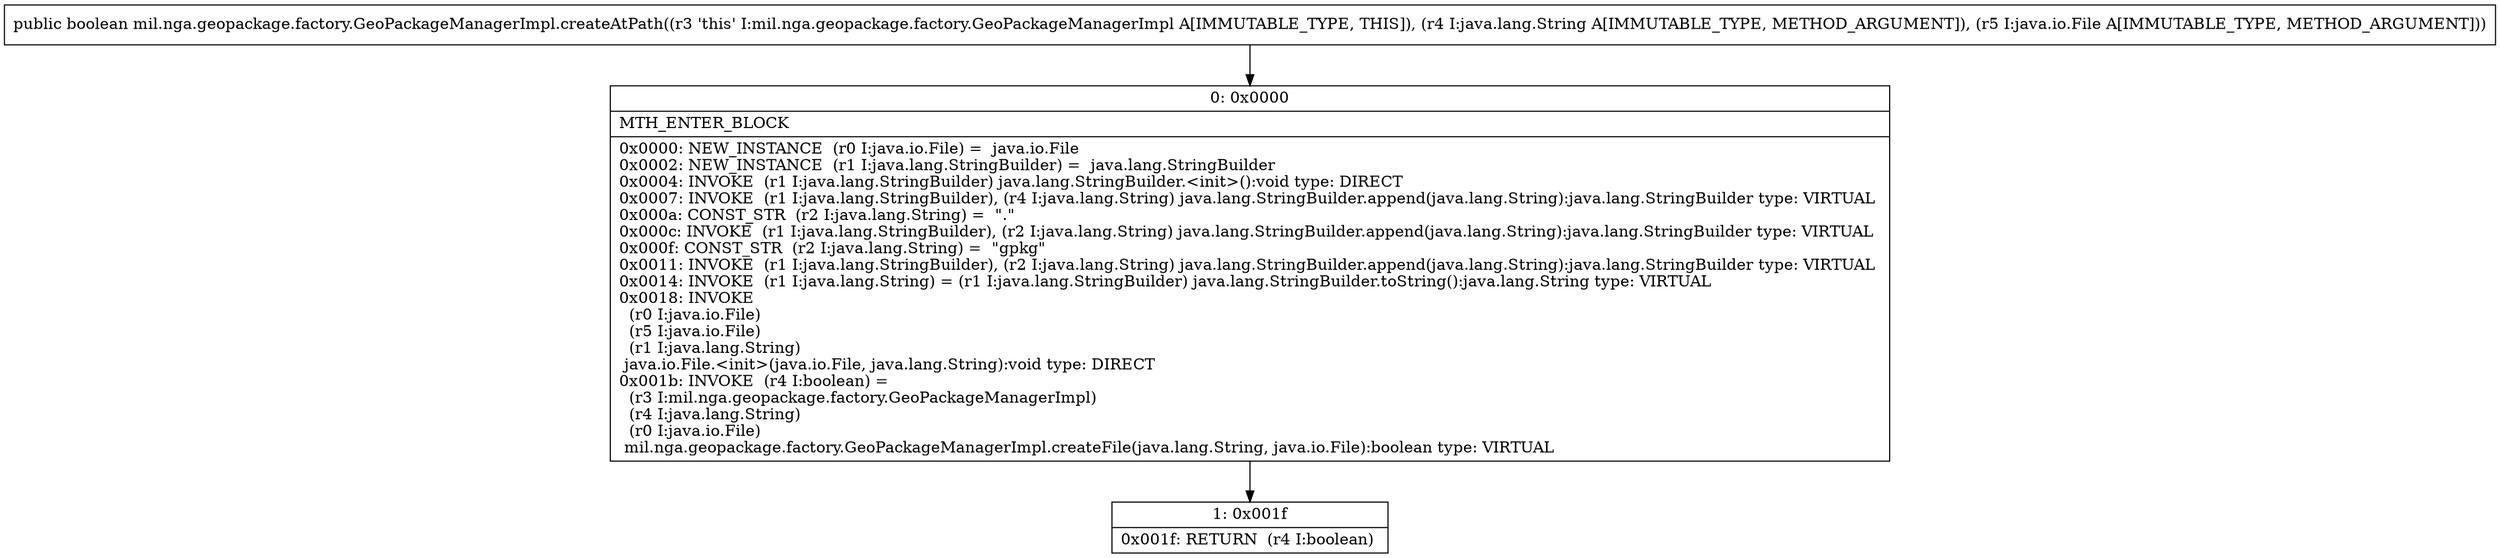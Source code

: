digraph "CFG formil.nga.geopackage.factory.GeoPackageManagerImpl.createAtPath(Ljava\/lang\/String;Ljava\/io\/File;)Z" {
Node_0 [shape=record,label="{0\:\ 0x0000|MTH_ENTER_BLOCK\l|0x0000: NEW_INSTANCE  (r0 I:java.io.File) =  java.io.File \l0x0002: NEW_INSTANCE  (r1 I:java.lang.StringBuilder) =  java.lang.StringBuilder \l0x0004: INVOKE  (r1 I:java.lang.StringBuilder) java.lang.StringBuilder.\<init\>():void type: DIRECT \l0x0007: INVOKE  (r1 I:java.lang.StringBuilder), (r4 I:java.lang.String) java.lang.StringBuilder.append(java.lang.String):java.lang.StringBuilder type: VIRTUAL \l0x000a: CONST_STR  (r2 I:java.lang.String) =  \".\" \l0x000c: INVOKE  (r1 I:java.lang.StringBuilder), (r2 I:java.lang.String) java.lang.StringBuilder.append(java.lang.String):java.lang.StringBuilder type: VIRTUAL \l0x000f: CONST_STR  (r2 I:java.lang.String) =  \"gpkg\" \l0x0011: INVOKE  (r1 I:java.lang.StringBuilder), (r2 I:java.lang.String) java.lang.StringBuilder.append(java.lang.String):java.lang.StringBuilder type: VIRTUAL \l0x0014: INVOKE  (r1 I:java.lang.String) = (r1 I:java.lang.StringBuilder) java.lang.StringBuilder.toString():java.lang.String type: VIRTUAL \l0x0018: INVOKE  \l  (r0 I:java.io.File)\l  (r5 I:java.io.File)\l  (r1 I:java.lang.String)\l java.io.File.\<init\>(java.io.File, java.lang.String):void type: DIRECT \l0x001b: INVOKE  (r4 I:boolean) = \l  (r3 I:mil.nga.geopackage.factory.GeoPackageManagerImpl)\l  (r4 I:java.lang.String)\l  (r0 I:java.io.File)\l mil.nga.geopackage.factory.GeoPackageManagerImpl.createFile(java.lang.String, java.io.File):boolean type: VIRTUAL \l}"];
Node_1 [shape=record,label="{1\:\ 0x001f|0x001f: RETURN  (r4 I:boolean) \l}"];
MethodNode[shape=record,label="{public boolean mil.nga.geopackage.factory.GeoPackageManagerImpl.createAtPath((r3 'this' I:mil.nga.geopackage.factory.GeoPackageManagerImpl A[IMMUTABLE_TYPE, THIS]), (r4 I:java.lang.String A[IMMUTABLE_TYPE, METHOD_ARGUMENT]), (r5 I:java.io.File A[IMMUTABLE_TYPE, METHOD_ARGUMENT])) }"];
MethodNode -> Node_0;
Node_0 -> Node_1;
}

